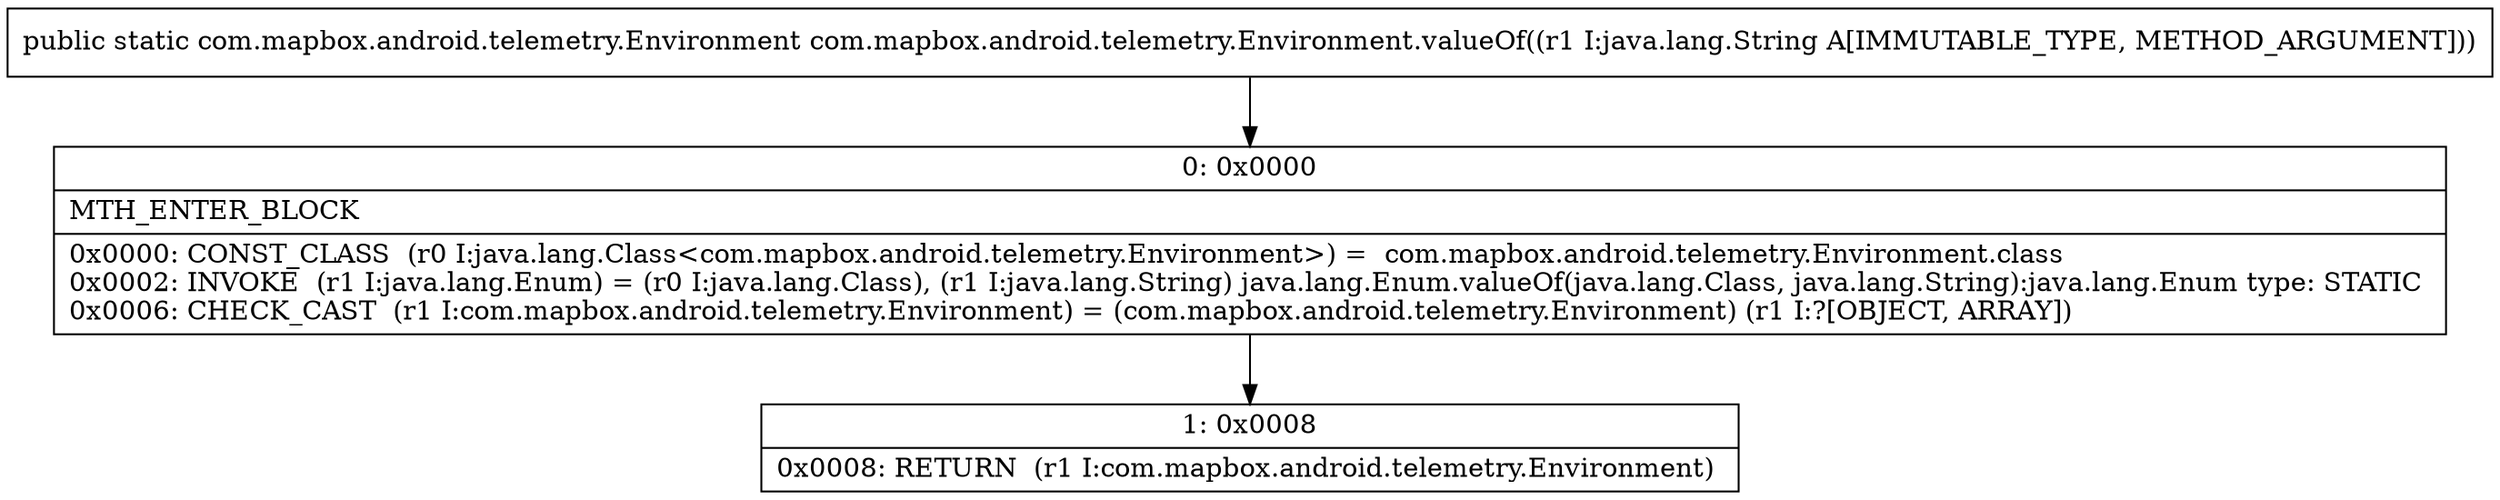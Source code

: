 digraph "CFG forcom.mapbox.android.telemetry.Environment.valueOf(Ljava\/lang\/String;)Lcom\/mapbox\/android\/telemetry\/Environment;" {
Node_0 [shape=record,label="{0\:\ 0x0000|MTH_ENTER_BLOCK\l|0x0000: CONST_CLASS  (r0 I:java.lang.Class\<com.mapbox.android.telemetry.Environment\>) =  com.mapbox.android.telemetry.Environment.class \l0x0002: INVOKE  (r1 I:java.lang.Enum) = (r0 I:java.lang.Class), (r1 I:java.lang.String) java.lang.Enum.valueOf(java.lang.Class, java.lang.String):java.lang.Enum type: STATIC \l0x0006: CHECK_CAST  (r1 I:com.mapbox.android.telemetry.Environment) = (com.mapbox.android.telemetry.Environment) (r1 I:?[OBJECT, ARRAY]) \l}"];
Node_1 [shape=record,label="{1\:\ 0x0008|0x0008: RETURN  (r1 I:com.mapbox.android.telemetry.Environment) \l}"];
MethodNode[shape=record,label="{public static com.mapbox.android.telemetry.Environment com.mapbox.android.telemetry.Environment.valueOf((r1 I:java.lang.String A[IMMUTABLE_TYPE, METHOD_ARGUMENT])) }"];
MethodNode -> Node_0;
Node_0 -> Node_1;
}

